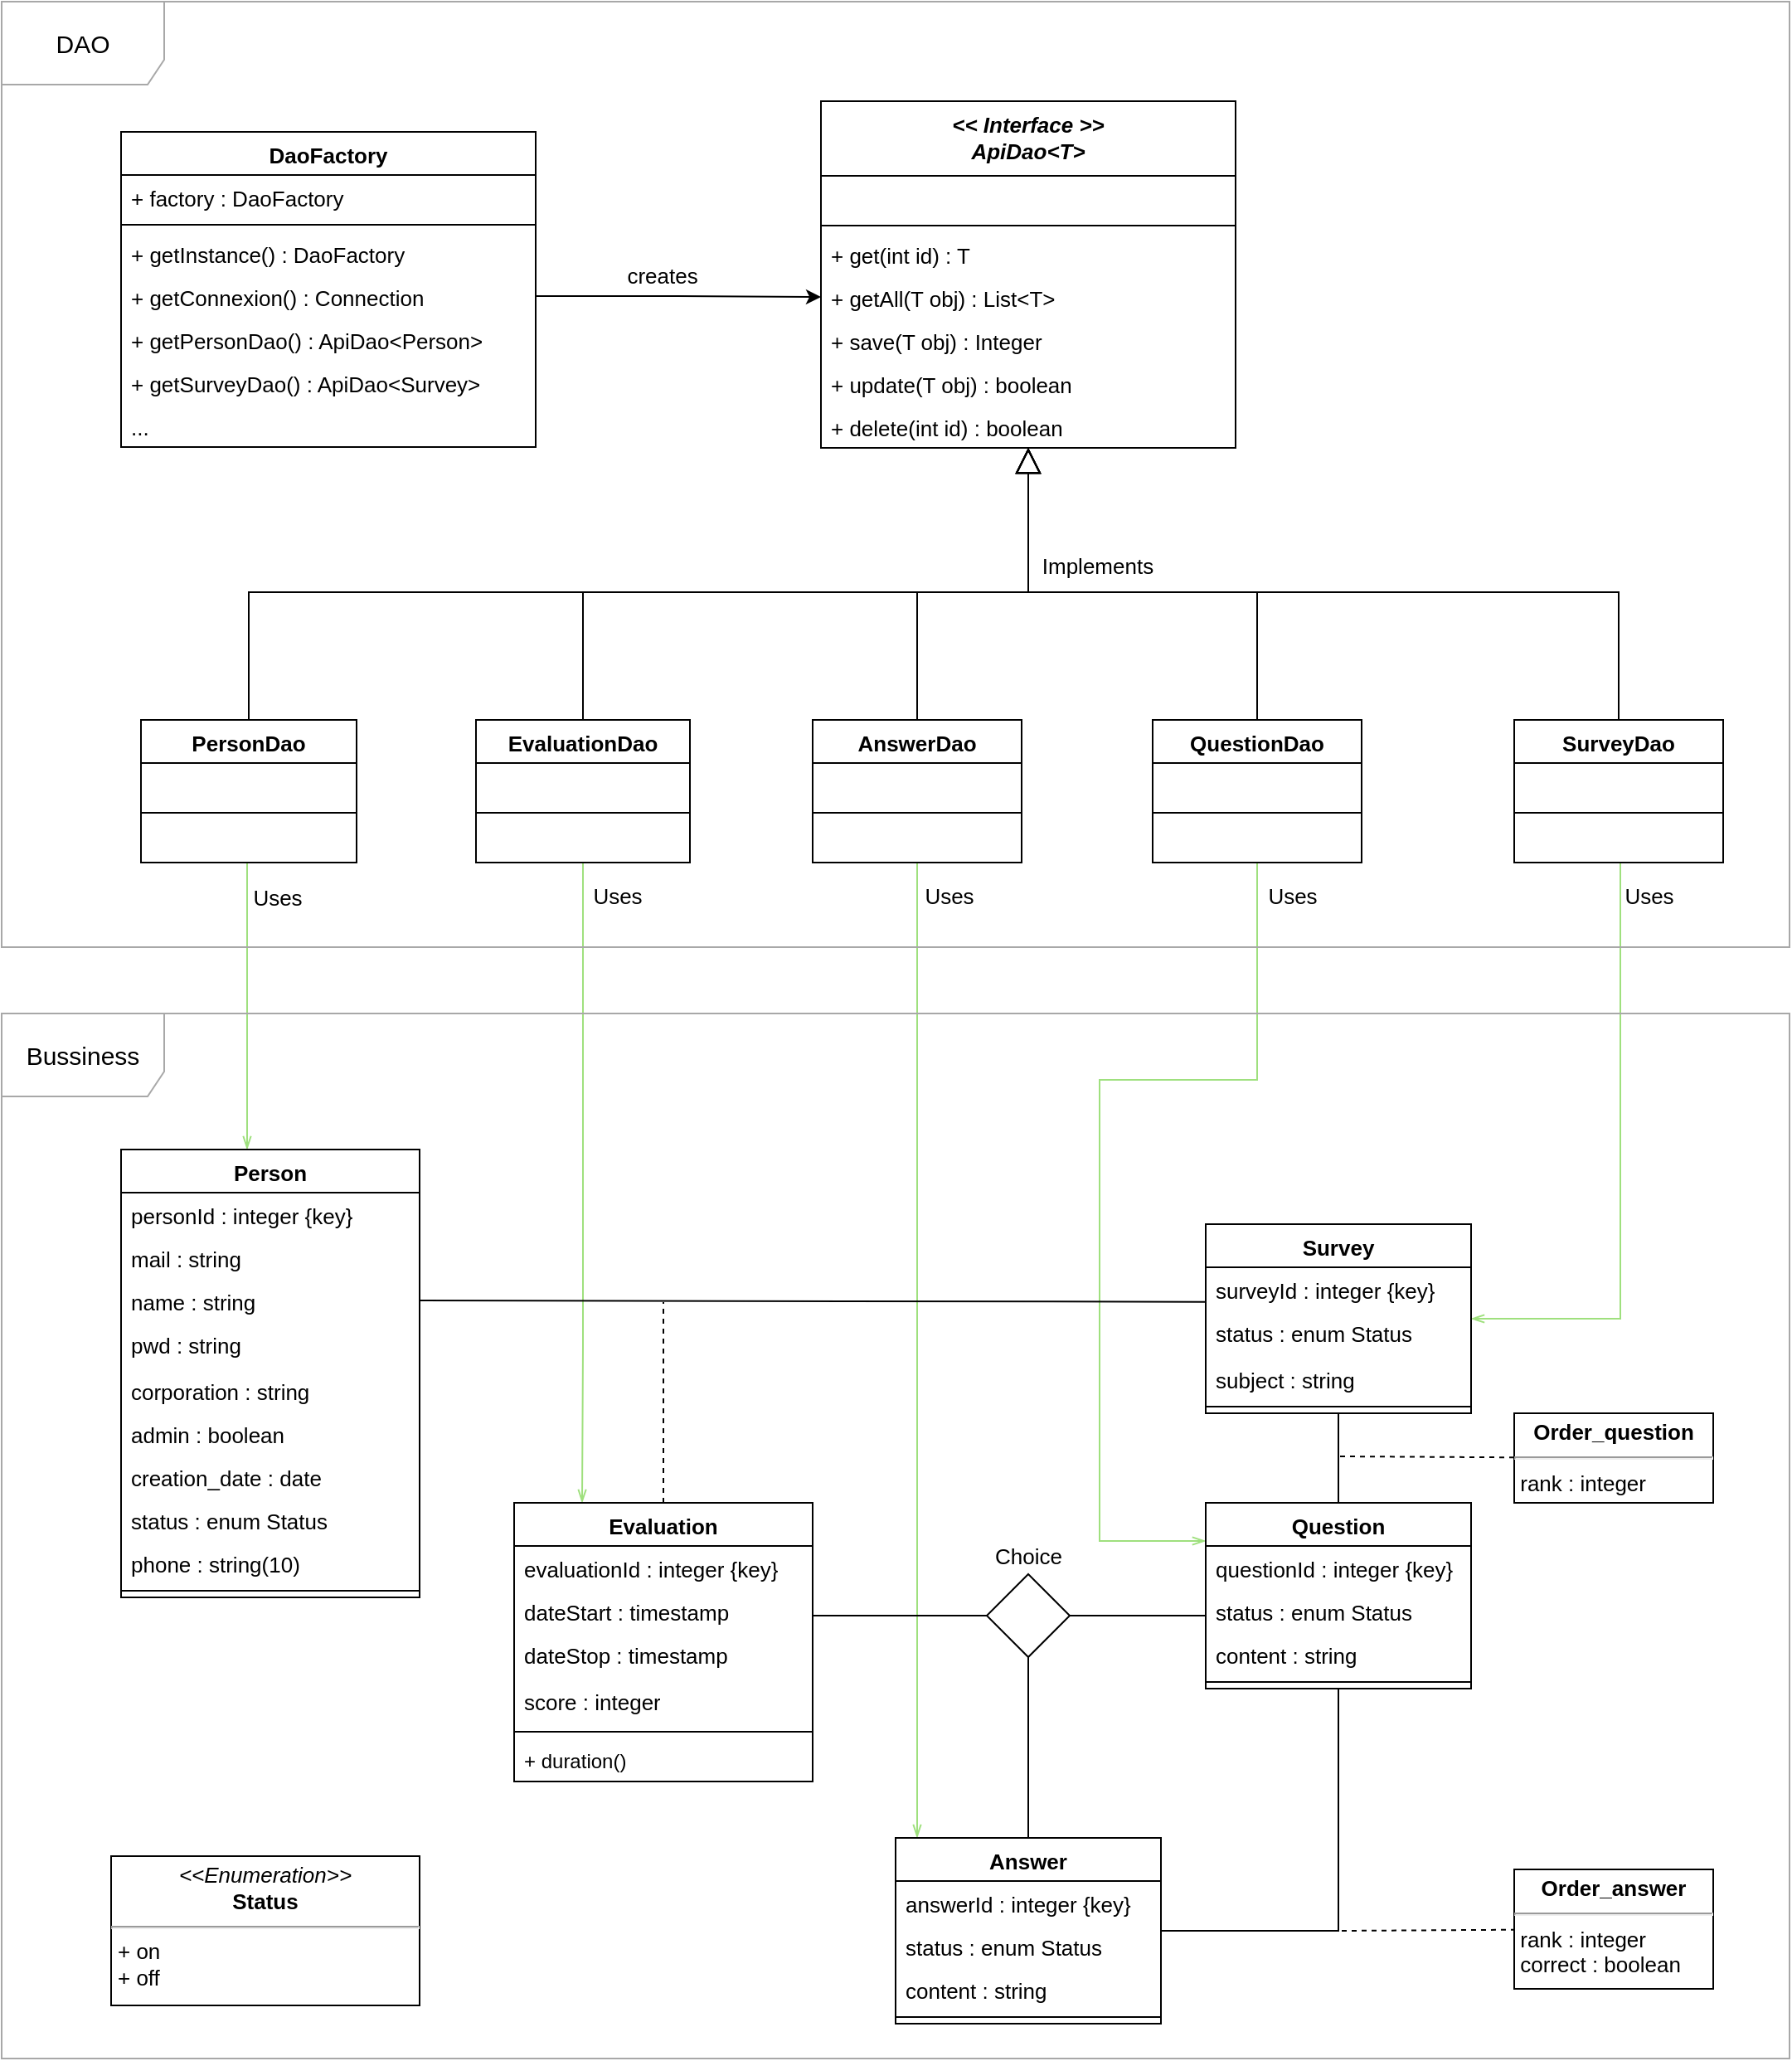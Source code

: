 <mxfile version="10.6.6" type="device"><diagram name="Page-1" id="b520641d-4fe3-3701-9064-5fc419738815"><mxGraphModel dx="1885" dy="1895" grid="1" gridSize="10" guides="1" tooltips="1" connect="1" arrows="1" fold="1" page="1" pageScale="1" pageWidth="1100" pageHeight="850" background="#ffffff" math="0" shadow="0"><root><mxCell id="0"/><mxCell id="1" parent="0"/><mxCell id="VCQO4KKIBR4C2AQqhtVG-86" style="edgeStyle=orthogonalEdgeStyle;rounded=0;orthogonalLoop=1;jettySize=auto;html=1;startArrow=none;startFill=0;endArrow=openThin;endFill=0;endSize=6;fontFamily=Helvetica;fontSize=13;strokeColor=#9FE07E;" edge="1" parent="1" source="VCQO4KKIBR4C2AQqhtVG-51" target="VCQO4KKIBR4C2AQqhtVG-96"><mxGeometry relative="1" as="geometry"><mxPoint x="332" y="20" as="targetPoint"/><Array as="points"><mxPoint x="316" y="-20"/><mxPoint x="316" y="-20"/></Array></mxGeometry></mxCell><mxCell id="VCQO4KKIBR4C2AQqhtVG-87" value="Uses" style="text;html=1;resizable=0;points=[];align=center;verticalAlign=middle;labelBackgroundColor=#ffffff;fontSize=13;fontFamily=Helvetica;" vertex="1" connectable="0" parent="VCQO4KKIBR4C2AQqhtVG-86"><mxGeometry x="-0.303" y="-3" relative="1" as="geometry"><mxPoint x="21" y="-40" as="offset"/></mxGeometry></mxCell><mxCell id="VCQO4KKIBR4C2AQqhtVG-88" style="edgeStyle=orthogonalEdgeStyle;rounded=0;orthogonalLoop=1;jettySize=auto;html=1;startArrow=none;startFill=0;endArrow=openThin;endFill=0;endSize=6;fontFamily=Helvetica;fontSize=13;strokeColor=#9FE07E;" edge="1" parent="1" source="VCQO4KKIBR4C2AQqhtVG-59" target="VCQO4KKIBR4C2AQqhtVG-118"><mxGeometry relative="1" as="geometry"><mxPoint x="519.667" y="242.0" as="targetPoint"/><Array as="points"><mxPoint x="518" y="140"/><mxPoint x="518" y="140"/></Array></mxGeometry></mxCell><mxCell id="VCQO4KKIBR4C2AQqhtVG-89" style="edgeStyle=orthogonalEdgeStyle;rounded=0;orthogonalLoop=1;jettySize=auto;html=1;startArrow=none;startFill=0;endArrow=openThin;endFill=0;endSize=6;fontFamily=Helvetica;fontSize=13;strokeColor=#9FE07E;" edge="1" parent="1" source="VCQO4KKIBR4C2AQqhtVG-63" target="VCQO4KKIBR4C2AQqhtVG-122"><mxGeometry relative="1" as="geometry"><mxPoint x="719.667" y="434" as="targetPoint"/><Array as="points"><mxPoint x="720" y="280"/><mxPoint x="720" y="280"/></Array></mxGeometry></mxCell><mxCell id="VCQO4KKIBR4C2AQqhtVG-90" style="edgeStyle=orthogonalEdgeStyle;rounded=0;orthogonalLoop=1;jettySize=auto;html=1;startArrow=none;startFill=0;endArrow=openThin;endFill=0;endSize=6;fontFamily=Helvetica;fontSize=13;strokeColor=#9FE07E;" edge="1" parent="1" source="VCQO4KKIBR4C2AQqhtVG-67" target="VCQO4KKIBR4C2AQqhtVG-114"><mxGeometry relative="1" as="geometry"><mxPoint x="894" y="258" as="targetPoint"/><Array as="points"><mxPoint x="925" y="-20"/><mxPoint x="830" y="-20"/><mxPoint x="830" y="258"/></Array></mxGeometry></mxCell><mxCell id="VCQO4KKIBR4C2AQqhtVG-91" style="edgeStyle=orthogonalEdgeStyle;rounded=0;orthogonalLoop=1;jettySize=auto;html=1;startArrow=none;startFill=0;endArrow=openThin;endFill=0;endSize=6;fontFamily=Helvetica;fontSize=13;strokeColor=#9FE07E;" edge="1" parent="1" source="VCQO4KKIBR4C2AQqhtVG-72" target="VCQO4KKIBR4C2AQqhtVG-110"><mxGeometry relative="1" as="geometry"><mxPoint x="1054" y="123.882" as="targetPoint"/><Array as="points"><mxPoint x="1144" y="124"/></Array></mxGeometry></mxCell><mxCell id="VCQO4KKIBR4C2AQqhtVG-83" value="&lt;font style=&quot;font-size: 15px&quot;&gt;Bussiness&lt;/font&gt;" style="shape=umlFrame;whiteSpace=wrap;html=1;strokeColor=#A8A8A8;fontFamily=Helvetica;fontSize=13;width=98;height=50;" vertex="1" parent="1"><mxGeometry x="168" y="-60" width="1078" height="630" as="geometry"/></mxCell><mxCell id="VCQO4KKIBR4C2AQqhtVG-82" value="&lt;font style=&quot;font-size: 15px&quot;&gt;DAO&lt;/font&gt;" style="shape=umlFrame;whiteSpace=wrap;html=1;strokeColor=#A8A8A8;fontFamily=Helvetica;fontSize=13;width=98;height=50;" vertex="1" parent="1"><mxGeometry x="168" y="-670" width="1078" height="570" as="geometry"/></mxCell><mxCell id="VCQO4KKIBR4C2AQqhtVG-18" style="edgeStyle=orthogonalEdgeStyle;rounded=0;orthogonalLoop=1;jettySize=auto;html=1;entryX=0.5;entryY=1;entryDx=0;entryDy=0;endArrow=none;endFill=0;fontFamily=Helvetica;fontSize=13;" edge="1" parent="1" source="VCQO4KKIBR4C2AQqhtVG-122" target="9jJ0gi4fxmt-igpi74N4-82"><mxGeometry relative="1" as="geometry"><mxPoint x="786.333" y="434.667" as="sourcePoint"/></mxGeometry></mxCell><mxCell id="9jJ0gi4fxmt-igpi74N4-49" value="" style="endArrow=none;endFill=0;html=1;exitX=0.5;exitY=0;exitDx=0;exitDy=0;startArrow=none;startFill=0;fontFamily=Helvetica;fontSize=13;" parent="1" target="VCQO4KKIBR4C2AQqhtVG-110" edge="1"><mxGeometry width="160" relative="1" as="geometry"><mxPoint x="974" y="238" as="sourcePoint"/><mxPoint x="974.083" y="177.0" as="targetPoint"/></mxGeometry></mxCell><mxCell id="9jJ0gi4fxmt-igpi74N4-50" value="" style="endArrow=none;endFill=0;html=1;startArrow=none;startFill=0;rounded=0;fontFamily=Helvetica;fontSize=13;" parent="1" target="VCQO4KKIBR4C2AQqhtVG-114" edge="1" source="VCQO4KKIBR4C2AQqhtVG-122"><mxGeometry width="160" relative="1" as="geometry"><mxPoint x="867" y="486" as="sourcePoint"/><mxPoint x="974" y="342" as="targetPoint"/><Array as="points"><mxPoint x="974" y="493"/></Array></mxGeometry></mxCell><mxCell id="9jJ0gi4fxmt-igpi74N4-52" value="&lt;p style=&quot;margin: 4px 0px 0px; text-align: center; font-size: 13px;&quot;&gt;&lt;i style=&quot;font-size: 13px;&quot;&gt;&amp;lt;&amp;lt;Enumeration&amp;gt;&amp;gt;&lt;/i&gt;&lt;br style=&quot;font-size: 13px;&quot;&gt;&lt;b style=&quot;font-size: 13px;&quot;&gt;Status&lt;/b&gt;&lt;/p&gt;&lt;hr style=&quot;font-size: 13px;&quot;&gt;&lt;p style=&quot;margin: 0px 0px 0px 4px; font-size: 13px;&quot;&gt;+ on&amp;nbsp;&lt;br style=&quot;font-size: 13px;&quot;&gt;+ off&lt;/p&gt;&lt;p style=&quot;margin: 0px 0px 0px 4px; font-size: 13px;&quot;&gt;&lt;br style=&quot;font-size: 13px;&quot;&gt;&lt;/p&gt;" style="verticalAlign=top;align=left;overflow=fill;fontSize=13;fontFamily=Helvetica;html=1;strokeColor=#000000;" parent="1" vertex="1"><mxGeometry x="234" y="448" width="186" height="90" as="geometry"/></mxCell><mxCell id="9jJ0gi4fxmt-igpi74N4-68" value="" style="endArrow=none;startArrow=none;endFill=0;startFill=0;html=1;entryX=-0.002;entryY=0.802;entryDx=0;entryDy=0;entryPerimeter=0;fontFamily=Helvetica;fontSize=13;exitX=1;exitY=0.5;exitDx=0;exitDy=0;" parent="1" target="9jJ0gi4fxmt-igpi74N4-32" edge="1" source="21ea969265ad0168-9"><mxGeometry width="160" relative="1" as="geometry"><mxPoint x="370" y="118" as="sourcePoint"/><mxPoint x="560" y="108" as="targetPoint"/></mxGeometry></mxCell><mxCell id="9jJ0gi4fxmt-igpi74N4-72" value="" style="endArrow=none;html=1;dashed=1;fontFamily=Helvetica;fontSize=13;" parent="1" source="VCQO4KKIBR4C2AQqhtVG-118" edge="1"><mxGeometry width="50" height="50" relative="1" as="geometry"><mxPoint x="567.59" y="235" as="sourcePoint"/><mxPoint x="567" y="114" as="targetPoint"/></mxGeometry></mxCell><mxCell id="9jJ0gi4fxmt-igpi74N4-78" value="&lt;p style=&quot;margin: 4px 0px 0px; text-align: center; font-size: 13px;&quot;&gt;&lt;b style=&quot;font-size: 13px;&quot;&gt;Order_question&lt;/b&gt;&lt;/p&gt;&lt;hr style=&quot;font-size: 13px;&quot;&gt;&amp;nbsp;rank : integer&lt;br style=&quot;font-size: 13px;&quot;&gt;&lt;br style=&quot;font-size: 13px;&quot;&gt;&lt;hr style=&quot;font-size: 13px;&quot;&gt;" style="verticalAlign=top;align=left;overflow=fill;fontSize=13;fontFamily=Helvetica;html=1;strokeColor=#000000;" parent="1" vertex="1"><mxGeometry x="1080" y="181" width="120" height="54" as="geometry"/></mxCell><mxCell id="9jJ0gi4fxmt-igpi74N4-79" value="" style="endArrow=none;html=1;dashed=1;fontFamily=Helvetica;fontSize=13;" parent="1" target="9jJ0gi4fxmt-igpi74N4-78" edge="1"><mxGeometry width="50" height="50" relative="1" as="geometry"><mxPoint x="975" y="207" as="sourcePoint"/><mxPoint x="855" y="205.0" as="targetPoint"/></mxGeometry></mxCell><mxCell id="9jJ0gi4fxmt-igpi74N4-84" style="edgeStyle=orthogonalEdgeStyle;rounded=0;orthogonalLoop=1;jettySize=auto;html=1;endArrow=none;endFill=0;strokeColor=#000000;fontFamily=Helvetica;fontSize=13;" parent="1" source="9jJ0gi4fxmt-igpi74N4-82" target="VCQO4KKIBR4C2AQqhtVG-118" edge="1"><mxGeometry relative="1" as="geometry"><Array as="points"><mxPoint x="680" y="303"/><mxPoint x="680" y="303"/></Array><mxPoint x="650.0" y="303" as="targetPoint"/></mxGeometry></mxCell><mxCell id="9jJ0gi4fxmt-igpi74N4-82" value="" style="rhombus;whiteSpace=wrap;html=1;fontFamily=Helvetica;fontSize=13;" parent="1" vertex="1"><mxGeometry x="762" y="278" width="50" height="50" as="geometry"/></mxCell><mxCell id="e7IeatMGf4cSiNellmdl-1" value="&lt;p style=&quot;margin: 4px 0px 0px; text-align: center; font-size: 13px;&quot;&gt;&lt;b style=&quot;font-size: 13px;&quot;&gt;Order_answer&lt;/b&gt;&lt;/p&gt;&lt;hr style=&quot;font-size: 13px;&quot;&gt;&amp;nbsp;rank : integer&lt;br style=&quot;font-size: 13px;&quot;&gt;&amp;nbsp;correct : boolean&lt;br style=&quot;font-size: 13px;&quot;&gt;&lt;br style=&quot;font-size: 13px;&quot;&gt;&lt;hr style=&quot;font-size: 13px;&quot;&gt;" style="verticalAlign=top;align=left;overflow=fill;fontSize=13;fontFamily=Helvetica;html=1;strokeColor=#000000;" parent="1" vertex="1"><mxGeometry x="1080" y="456" width="120" height="72" as="geometry"/></mxCell><mxCell id="e7IeatMGf4cSiNellmdl-2" value="" style="endArrow=none;html=1;dashed=1;fontFamily=Helvetica;fontSize=13;" parent="1" target="e7IeatMGf4cSiNellmdl-1" edge="1"><mxGeometry width="50" height="50" relative="1" as="geometry"><mxPoint x="976" y="493" as="sourcePoint"/><mxPoint x="956" y="153" as="targetPoint"/></mxGeometry></mxCell><mxCell id="VCQO4KKIBR4C2AQqhtVG-19" style="edgeStyle=orthogonalEdgeStyle;rounded=0;orthogonalLoop=1;jettySize=auto;html=1;entryX=1;entryY=0.5;entryDx=0;entryDy=0;endArrow=none;endFill=0;fontFamily=Helvetica;fontSize=13;" edge="1" parent="1" source="VCQO4KKIBR4C2AQqhtVG-114" target="9jJ0gi4fxmt-igpi74N4-82"><mxGeometry relative="1" as="geometry"><Array as="points"><mxPoint x="870" y="303"/><mxPoint x="870" y="303"/></Array></mxGeometry></mxCell><mxCell id="VCQO4KKIBR4C2AQqhtVG-20" value="Choice" style="text;html=1;resizable=0;points=[];autosize=1;align=left;verticalAlign=top;spacingTop=-4;fontFamily=Helvetica;fontSize=13;" vertex="1" parent="1"><mxGeometry x="765" y="257" width="50" height="20" as="geometry"/></mxCell><mxCell id="VCQO4KKIBR4C2AQqhtVG-21" value="DaoFactory" style="swimlane;fontStyle=1;align=center;verticalAlign=top;childLayout=stackLayout;horizontal=1;startSize=26;horizontalStack=0;resizeParent=1;resizeParentMax=0;resizeLast=0;collapsible=1;marginBottom=0;strokeColor=#000000;fontFamily=Helvetica;fontSize=13;" vertex="1" parent="1"><mxGeometry x="240" y="-591.5" width="250" height="190" as="geometry"/></mxCell><mxCell id="VCQO4KKIBR4C2AQqhtVG-22" value="+ factory : DaoFactory" style="text;strokeColor=none;fillColor=none;align=left;verticalAlign=top;spacingLeft=4;spacingRight=4;overflow=hidden;rotatable=0;points=[[0,0.5],[1,0.5]];portConstraint=eastwest;fontSize=13;" vertex="1" parent="VCQO4KKIBR4C2AQqhtVG-21"><mxGeometry y="26" width="250" height="26" as="geometry"/></mxCell><mxCell id="VCQO4KKIBR4C2AQqhtVG-23" value="" style="line;strokeWidth=1;fillColor=none;align=left;verticalAlign=middle;spacingTop=-1;spacingLeft=3;spacingRight=3;rotatable=0;labelPosition=right;points=[];portConstraint=eastwest;fontSize=13;" vertex="1" parent="VCQO4KKIBR4C2AQqhtVG-21"><mxGeometry y="52" width="250" height="8" as="geometry"/></mxCell><mxCell id="VCQO4KKIBR4C2AQqhtVG-24" value="+ getInstance() : DaoFactory&#10;" style="text;strokeColor=none;fillColor=none;align=left;verticalAlign=top;spacingLeft=4;spacingRight=4;overflow=hidden;rotatable=0;points=[[0,0.5],[1,0.5]];portConstraint=eastwest;fontSize=13;" vertex="1" parent="VCQO4KKIBR4C2AQqhtVG-21"><mxGeometry y="60" width="250" height="26" as="geometry"/></mxCell><mxCell id="VCQO4KKIBR4C2AQqhtVG-26" value="+ getConnexion() : Connection&#10;" style="text;strokeColor=none;fillColor=none;align=left;verticalAlign=top;spacingLeft=4;spacingRight=4;overflow=hidden;rotatable=0;points=[[0,0.5],[1,0.5]];portConstraint=eastwest;fontSize=13;" vertex="1" parent="VCQO4KKIBR4C2AQqhtVG-21"><mxGeometry y="86" width="250" height="26" as="geometry"/></mxCell><mxCell id="VCQO4KKIBR4C2AQqhtVG-27" value="+ getPersonDao() : ApiDao&lt;Person&gt;&#10;" style="text;strokeColor=none;fillColor=none;align=left;verticalAlign=top;spacingLeft=4;spacingRight=4;overflow=hidden;rotatable=0;points=[[0,0.5],[1,0.5]];portConstraint=eastwest;fontSize=13;" vertex="1" parent="VCQO4KKIBR4C2AQqhtVG-21"><mxGeometry y="112" width="250" height="26" as="geometry"/></mxCell><mxCell id="VCQO4KKIBR4C2AQqhtVG-28" value="+ getSurveyDao() : ApiDao&lt;Survey&gt;&#10;" style="text;strokeColor=none;fillColor=none;align=left;verticalAlign=top;spacingLeft=4;spacingRight=4;overflow=hidden;rotatable=0;points=[[0,0.5],[1,0.5]];portConstraint=eastwest;fontSize=13;" vertex="1" parent="VCQO4KKIBR4C2AQqhtVG-21"><mxGeometry y="138" width="250" height="26" as="geometry"/></mxCell><mxCell id="VCQO4KKIBR4C2AQqhtVG-29" value="...&#10;" style="text;strokeColor=none;fillColor=none;align=left;verticalAlign=top;spacingLeft=4;spacingRight=4;overflow=hidden;rotatable=0;points=[[0,0.5],[1,0.5]];portConstraint=eastwest;fontSize=13;" vertex="1" parent="VCQO4KKIBR4C2AQqhtVG-21"><mxGeometry y="164" width="250" height="26" as="geometry"/></mxCell><mxCell id="VCQO4KKIBR4C2AQqhtVG-30" value="&lt;&lt; Interface &gt;&gt;&#10;ApiDao&lt;T&gt;&#10;" style="swimlane;fontStyle=3;align=center;verticalAlign=top;childLayout=stackLayout;horizontal=1;startSize=45;horizontalStack=0;resizeParent=1;resizeParentMax=0;resizeLast=0;collapsible=1;marginBottom=0;strokeColor=#000000;fontFamily=Helvetica;fontSize=13;" vertex="1" parent="1"><mxGeometry x="662" y="-610" width="250" height="209" as="geometry"/></mxCell><mxCell id="VCQO4KKIBR4C2AQqhtVG-31" value="&#10;&#10;" style="text;strokeColor=none;fillColor=none;align=left;verticalAlign=top;spacingLeft=4;spacingRight=4;overflow=hidden;rotatable=0;points=[[0,0.5],[1,0.5]];portConstraint=eastwest;fontSize=13;" vertex="1" parent="VCQO4KKIBR4C2AQqhtVG-30"><mxGeometry y="45" width="250" height="26" as="geometry"/></mxCell><mxCell id="VCQO4KKIBR4C2AQqhtVG-32" value="" style="line;strokeWidth=1;fillColor=none;align=left;verticalAlign=middle;spacingTop=-1;spacingLeft=3;spacingRight=3;rotatable=0;labelPosition=right;points=[];portConstraint=eastwest;fontSize=13;" vertex="1" parent="VCQO4KKIBR4C2AQqhtVG-30"><mxGeometry y="71" width="250" height="8" as="geometry"/></mxCell><mxCell id="VCQO4KKIBR4C2AQqhtVG-33" value="+ get(int id) : T&#10;" style="text;strokeColor=none;fillColor=none;align=left;verticalAlign=top;spacingLeft=4;spacingRight=4;overflow=hidden;rotatable=0;points=[[0,0.5],[1,0.5]];portConstraint=eastwest;fontSize=13;" vertex="1" parent="VCQO4KKIBR4C2AQqhtVG-30"><mxGeometry y="79" width="250" height="26" as="geometry"/></mxCell><mxCell id="VCQO4KKIBR4C2AQqhtVG-34" value="+ getAll(T obj) : List&lt;T&gt;" style="text;strokeColor=none;fillColor=none;align=left;verticalAlign=top;spacingLeft=4;spacingRight=4;overflow=hidden;rotatable=0;points=[[0,0.5],[1,0.5]];portConstraint=eastwest;fontSize=13;" vertex="1" parent="VCQO4KKIBR4C2AQqhtVG-30"><mxGeometry y="105" width="250" height="26" as="geometry"/></mxCell><mxCell id="VCQO4KKIBR4C2AQqhtVG-35" value="+ save(T obj) : Integer&#10;" style="text;strokeColor=none;fillColor=none;align=left;verticalAlign=top;spacingLeft=4;spacingRight=4;overflow=hidden;rotatable=0;points=[[0,0.5],[1,0.5]];portConstraint=eastwest;fontSize=13;" vertex="1" parent="VCQO4KKIBR4C2AQqhtVG-30"><mxGeometry y="131" width="250" height="26" as="geometry"/></mxCell><mxCell id="VCQO4KKIBR4C2AQqhtVG-36" value="+ update(T obj) : boolean&#10;" style="text;strokeColor=none;fillColor=none;align=left;verticalAlign=top;spacingLeft=4;spacingRight=4;overflow=hidden;rotatable=0;points=[[0,0.5],[1,0.5]];portConstraint=eastwest;fontSize=13;" vertex="1" parent="VCQO4KKIBR4C2AQqhtVG-30"><mxGeometry y="157" width="250" height="26" as="geometry"/></mxCell><mxCell id="VCQO4KKIBR4C2AQqhtVG-37" value="+ delete(int id) : boolean &#10;" style="text;strokeColor=none;fillColor=none;align=left;verticalAlign=top;spacingLeft=4;spacingRight=4;overflow=hidden;rotatable=0;points=[[0,0.5],[1,0.5]];portConstraint=eastwest;fontSize=13;" vertex="1" parent="VCQO4KKIBR4C2AQqhtVG-30"><mxGeometry y="183" width="250" height="26" as="geometry"/></mxCell><mxCell id="VCQO4KKIBR4C2AQqhtVG-38" style="edgeStyle=orthogonalEdgeStyle;rounded=0;orthogonalLoop=1;jettySize=auto;html=1;exitX=1;exitY=0.5;exitDx=0;exitDy=0;entryX=0;entryY=0.5;entryDx=0;entryDy=0;startArrow=none;startFill=0;endArrow=classic;endFill=1;fontFamily=Helvetica;fontSize=13;" edge="1" parent="1" source="VCQO4KKIBR4C2AQqhtVG-26" target="VCQO4KKIBR4C2AQqhtVG-34"><mxGeometry relative="1" as="geometry"/></mxCell><mxCell id="VCQO4KKIBR4C2AQqhtVG-39" value="creates" style="text;html=1;resizable=0;points=[];align=center;verticalAlign=middle;labelBackgroundColor=#ffffff;fontSize=13;fontFamily=Helvetica;" vertex="1" connectable="0" parent="VCQO4KKIBR4C2AQqhtVG-38"><mxGeometry x="-0.213" y="-1" relative="1" as="geometry"><mxPoint x="8" y="-14" as="offset"/></mxGeometry></mxCell><mxCell id="VCQO4KKIBR4C2AQqhtVG-76" style="edgeStyle=orthogonalEdgeStyle;rounded=0;orthogonalLoop=1;jettySize=auto;html=1;exitX=0.5;exitY=0;exitDx=0;exitDy=0;startArrow=none;startFill=0;endArrow=block;endFill=0;fontFamily=Helvetica;fontSize=13;endSize=13;" edge="1" parent="1" source="VCQO4KKIBR4C2AQqhtVG-51" target="VCQO4KKIBR4C2AQqhtVG-30"><mxGeometry relative="1" as="geometry"/></mxCell><mxCell id="VCQO4KKIBR4C2AQqhtVG-51" value="PersonDao" style="swimlane;fontStyle=1;align=center;verticalAlign=top;childLayout=stackLayout;horizontal=1;startSize=26;horizontalStack=0;resizeParent=1;resizeParentMax=0;resizeLast=0;collapsible=1;marginBottom=0;strokeColor=#000000;fontFamily=Helvetica;fontSize=13;" vertex="1" parent="1"><mxGeometry x="252" y="-237" width="130" height="86" as="geometry"/></mxCell><mxCell id="VCQO4KKIBR4C2AQqhtVG-52" value="&#10;&#10;" style="text;strokeColor=none;fillColor=none;align=left;verticalAlign=top;spacingLeft=4;spacingRight=4;overflow=hidden;rotatable=0;points=[[0,0.5],[1,0.5]];portConstraint=eastwest;fontSize=13;" vertex="1" parent="VCQO4KKIBR4C2AQqhtVG-51"><mxGeometry y="26" width="130" height="26" as="geometry"/></mxCell><mxCell id="VCQO4KKIBR4C2AQqhtVG-53" value="" style="line;strokeWidth=1;fillColor=none;align=left;verticalAlign=middle;spacingTop=-1;spacingLeft=3;spacingRight=3;rotatable=0;labelPosition=right;points=[];portConstraint=eastwest;fontSize=13;" vertex="1" parent="VCQO4KKIBR4C2AQqhtVG-51"><mxGeometry y="52" width="130" height="8" as="geometry"/></mxCell><mxCell id="VCQO4KKIBR4C2AQqhtVG-54" value="&#10;&#10;" style="text;strokeColor=none;fillColor=none;align=left;verticalAlign=top;spacingLeft=4;spacingRight=4;overflow=hidden;rotatable=0;points=[[0,0.5],[1,0.5]];portConstraint=eastwest;fontSize=13;" vertex="1" parent="VCQO4KKIBR4C2AQqhtVG-51"><mxGeometry y="60" width="130" height="26" as="geometry"/></mxCell><mxCell id="VCQO4KKIBR4C2AQqhtVG-77" style="edgeStyle=orthogonalEdgeStyle;rounded=0;orthogonalLoop=1;jettySize=auto;html=1;exitX=0.5;exitY=0;exitDx=0;exitDy=0;startArrow=none;startFill=0;endArrow=block;endFill=0;fontFamily=Helvetica;fontSize=13;endSize=13;" edge="1" parent="1" source="VCQO4KKIBR4C2AQqhtVG-59" target="VCQO4KKIBR4C2AQqhtVG-30"><mxGeometry relative="1" as="geometry"/></mxCell><mxCell id="VCQO4KKIBR4C2AQqhtVG-59" value="EvaluationDao" style="swimlane;fontStyle=1;align=center;verticalAlign=top;childLayout=stackLayout;horizontal=1;startSize=26;horizontalStack=0;resizeParent=1;resizeParentMax=0;resizeLast=0;collapsible=1;marginBottom=0;strokeColor=#000000;fontFamily=Helvetica;fontSize=13;" vertex="1" parent="1"><mxGeometry x="454" y="-237" width="129" height="86" as="geometry"/></mxCell><mxCell id="VCQO4KKIBR4C2AQqhtVG-60" value="&#10;&#10;" style="text;strokeColor=none;fillColor=none;align=left;verticalAlign=top;spacingLeft=4;spacingRight=4;overflow=hidden;rotatable=0;points=[[0,0.5],[1,0.5]];portConstraint=eastwest;fontSize=13;" vertex="1" parent="VCQO4KKIBR4C2AQqhtVG-59"><mxGeometry y="26" width="129" height="26" as="geometry"/></mxCell><mxCell id="VCQO4KKIBR4C2AQqhtVG-61" value="" style="line;strokeWidth=1;fillColor=none;align=left;verticalAlign=middle;spacingTop=-1;spacingLeft=3;spacingRight=3;rotatable=0;labelPosition=right;points=[];portConstraint=eastwest;fontSize=13;" vertex="1" parent="VCQO4KKIBR4C2AQqhtVG-59"><mxGeometry y="52" width="129" height="8" as="geometry"/></mxCell><mxCell id="VCQO4KKIBR4C2AQqhtVG-62" value="&#10;&#10;" style="text;strokeColor=none;fillColor=none;align=left;verticalAlign=top;spacingLeft=4;spacingRight=4;overflow=hidden;rotatable=0;points=[[0,0.5],[1,0.5]];portConstraint=eastwest;fontSize=13;" vertex="1" parent="VCQO4KKIBR4C2AQqhtVG-59"><mxGeometry y="60" width="129" height="26" as="geometry"/></mxCell><mxCell id="VCQO4KKIBR4C2AQqhtVG-78" style="edgeStyle=orthogonalEdgeStyle;rounded=0;orthogonalLoop=1;jettySize=auto;html=1;exitX=0.5;exitY=0;exitDx=0;exitDy=0;startArrow=none;startFill=0;endArrow=block;endFill=0;fontFamily=Helvetica;fontSize=13;endSize=13;" edge="1" parent="1" source="VCQO4KKIBR4C2AQqhtVG-63" target="VCQO4KKIBR4C2AQqhtVG-30"><mxGeometry relative="1" as="geometry"/></mxCell><mxCell id="VCQO4KKIBR4C2AQqhtVG-63" value="AnswerDao" style="swimlane;fontStyle=1;align=center;verticalAlign=top;childLayout=stackLayout;horizontal=1;startSize=26;horizontalStack=0;resizeParent=1;resizeParentMax=0;resizeLast=0;collapsible=1;marginBottom=0;strokeColor=#000000;fontFamily=Helvetica;fontSize=13;" vertex="1" parent="1"><mxGeometry x="657" y="-237" width="126" height="86" as="geometry"/></mxCell><mxCell id="VCQO4KKIBR4C2AQqhtVG-64" value="&#10;&#10;" style="text;strokeColor=none;fillColor=none;align=left;verticalAlign=top;spacingLeft=4;spacingRight=4;overflow=hidden;rotatable=0;points=[[0,0.5],[1,0.5]];portConstraint=eastwest;fontSize=13;" vertex="1" parent="VCQO4KKIBR4C2AQqhtVG-63"><mxGeometry y="26" width="126" height="26" as="geometry"/></mxCell><mxCell id="VCQO4KKIBR4C2AQqhtVG-65" value="" style="line;strokeWidth=1;fillColor=none;align=left;verticalAlign=middle;spacingTop=-1;spacingLeft=3;spacingRight=3;rotatable=0;labelPosition=right;points=[];portConstraint=eastwest;fontSize=13;" vertex="1" parent="VCQO4KKIBR4C2AQqhtVG-63"><mxGeometry y="52" width="126" height="8" as="geometry"/></mxCell><mxCell id="VCQO4KKIBR4C2AQqhtVG-66" value="&#10;&#10;" style="text;strokeColor=none;fillColor=none;align=left;verticalAlign=top;spacingLeft=4;spacingRight=4;overflow=hidden;rotatable=0;points=[[0,0.5],[1,0.5]];portConstraint=eastwest;fontSize=13;" vertex="1" parent="VCQO4KKIBR4C2AQqhtVG-63"><mxGeometry y="60" width="126" height="26" as="geometry"/></mxCell><mxCell id="VCQO4KKIBR4C2AQqhtVG-79" style="edgeStyle=orthogonalEdgeStyle;rounded=0;orthogonalLoop=1;jettySize=auto;html=1;exitX=0.5;exitY=0;exitDx=0;exitDy=0;startArrow=none;startFill=0;endArrow=block;endFill=0;fontFamily=Helvetica;fontSize=13;endSize=13;" edge="1" parent="1" source="VCQO4KKIBR4C2AQqhtVG-67" target="VCQO4KKIBR4C2AQqhtVG-30"><mxGeometry relative="1" as="geometry"/></mxCell><mxCell id="VCQO4KKIBR4C2AQqhtVG-67" value="QuestionDao" style="swimlane;fontStyle=1;align=center;verticalAlign=top;childLayout=stackLayout;horizontal=1;startSize=26;horizontalStack=0;resizeParent=1;resizeParentMax=0;resizeLast=0;collapsible=1;marginBottom=0;strokeColor=#000000;fontFamily=Helvetica;fontSize=13;" vertex="1" parent="1"><mxGeometry x="862" y="-237" width="126" height="86" as="geometry"/></mxCell><mxCell id="VCQO4KKIBR4C2AQqhtVG-68" value="&#10;&#10;" style="text;strokeColor=none;fillColor=none;align=left;verticalAlign=top;spacingLeft=4;spacingRight=4;overflow=hidden;rotatable=0;points=[[0,0.5],[1,0.5]];portConstraint=eastwest;fontSize=13;" vertex="1" parent="VCQO4KKIBR4C2AQqhtVG-67"><mxGeometry y="26" width="126" height="26" as="geometry"/></mxCell><mxCell id="VCQO4KKIBR4C2AQqhtVG-69" value="" style="line;strokeWidth=1;fillColor=none;align=left;verticalAlign=middle;spacingTop=-1;spacingLeft=3;spacingRight=3;rotatable=0;labelPosition=right;points=[];portConstraint=eastwest;fontSize=13;" vertex="1" parent="VCQO4KKIBR4C2AQqhtVG-67"><mxGeometry y="52" width="126" height="8" as="geometry"/></mxCell><mxCell id="VCQO4KKIBR4C2AQqhtVG-70" value="&#10;&#10;" style="text;strokeColor=none;fillColor=none;align=left;verticalAlign=top;spacingLeft=4;spacingRight=4;overflow=hidden;rotatable=0;points=[[0,0.5],[1,0.5]];portConstraint=eastwest;fontSize=13;" vertex="1" parent="VCQO4KKIBR4C2AQqhtVG-67"><mxGeometry y="60" width="126" height="26" as="geometry"/></mxCell><mxCell id="VCQO4KKIBR4C2AQqhtVG-80" style="edgeStyle=orthogonalEdgeStyle;rounded=0;orthogonalLoop=1;jettySize=auto;html=1;exitX=0.5;exitY=0;exitDx=0;exitDy=0;startArrow=none;startFill=0;endArrow=block;endFill=0;fontFamily=Helvetica;fontSize=13;endSize=13;" edge="1" parent="1" source="VCQO4KKIBR4C2AQqhtVG-72" target="VCQO4KKIBR4C2AQqhtVG-30"><mxGeometry relative="1" as="geometry"/></mxCell><mxCell id="VCQO4KKIBR4C2AQqhtVG-72" value="SurveyDao" style="swimlane;fontStyle=1;align=center;verticalAlign=top;childLayout=stackLayout;horizontal=1;startSize=26;horizontalStack=0;resizeParent=1;resizeParentMax=0;resizeLast=0;collapsible=1;marginBottom=0;strokeColor=#000000;fontFamily=Helvetica;fontSize=13;" vertex="1" parent="1"><mxGeometry x="1080" y="-237" width="126" height="86" as="geometry"/></mxCell><mxCell id="VCQO4KKIBR4C2AQqhtVG-73" value="&#10;&#10;" style="text;strokeColor=none;fillColor=none;align=left;verticalAlign=top;spacingLeft=4;spacingRight=4;overflow=hidden;rotatable=0;points=[[0,0.5],[1,0.5]];portConstraint=eastwest;fontSize=13;" vertex="1" parent="VCQO4KKIBR4C2AQqhtVG-72"><mxGeometry y="26" width="126" height="26" as="geometry"/></mxCell><mxCell id="VCQO4KKIBR4C2AQqhtVG-74" value="" style="line;strokeWidth=1;fillColor=none;align=left;verticalAlign=middle;spacingTop=-1;spacingLeft=3;spacingRight=3;rotatable=0;labelPosition=right;points=[];portConstraint=eastwest;fontSize=13;" vertex="1" parent="VCQO4KKIBR4C2AQqhtVG-72"><mxGeometry y="52" width="126" height="8" as="geometry"/></mxCell><mxCell id="VCQO4KKIBR4C2AQqhtVG-75" value="&#10;&#10;" style="text;strokeColor=none;fillColor=none;align=left;verticalAlign=top;spacingLeft=4;spacingRight=4;overflow=hidden;rotatable=0;points=[[0,0.5],[1,0.5]];portConstraint=eastwest;fontSize=13;" vertex="1" parent="VCQO4KKIBR4C2AQqhtVG-72"><mxGeometry y="60" width="126" height="26" as="geometry"/></mxCell><mxCell id="VCQO4KKIBR4C2AQqhtVG-84" value="Implements" style="text;html=1;strokeColor=none;fillColor=none;align=center;verticalAlign=middle;whiteSpace=wrap;rounded=0;fontFamily=Helvetica;fontSize=13;" vertex="1" parent="1"><mxGeometry x="790" y="-340" width="78" height="20" as="geometry"/></mxCell><mxCell id="VCQO4KKIBR4C2AQqhtVG-92" value="Uses" style="text;html=1;resizable=0;points=[];align=center;verticalAlign=middle;labelBackgroundColor=#ffffff;fontSize=13;fontFamily=Helvetica;" vertex="1" connectable="0" parent="1"><mxGeometry x="516" y="-141" as="geometry"><mxPoint x="23" y="10" as="offset"/></mxGeometry></mxCell><mxCell id="VCQO4KKIBR4C2AQqhtVG-93" value="Uses" style="text;html=1;resizable=0;points=[];align=center;verticalAlign=middle;labelBackgroundColor=#ffffff;fontSize=13;fontFamily=Helvetica;" vertex="1" connectable="0" parent="1"><mxGeometry x="716" y="-141" as="geometry"><mxPoint x="23" y="10" as="offset"/></mxGeometry></mxCell><mxCell id="VCQO4KKIBR4C2AQqhtVG-94" value="Uses" style="text;html=1;resizable=0;points=[];align=center;verticalAlign=middle;labelBackgroundColor=#ffffff;fontSize=13;fontFamily=Helvetica;" vertex="1" connectable="0" parent="1"><mxGeometry x="923" y="-141" as="geometry"><mxPoint x="23" y="10" as="offset"/></mxGeometry></mxCell><mxCell id="VCQO4KKIBR4C2AQqhtVG-95" value="Uses" style="text;html=1;resizable=0;points=[];align=center;verticalAlign=middle;labelBackgroundColor=#ffffff;fontSize=13;fontFamily=Helvetica;" vertex="1" connectable="0" parent="1"><mxGeometry x="1138" y="-141" as="geometry"><mxPoint x="23" y="10" as="offset"/></mxGeometry></mxCell><mxCell id="VCQO4KKIBR4C2AQqhtVG-96" value="Person" style="swimlane;fontStyle=1;align=center;verticalAlign=top;childLayout=stackLayout;horizontal=1;startSize=26;horizontalStack=0;resizeParent=1;resizeParentMax=0;resizeLast=0;collapsible=1;marginBottom=0;strokeColor=#000000;fontFamily=Helvetica;fontSize=13;" vertex="1" parent="1"><mxGeometry x="240" y="22" width="180" height="270" as="geometry"/></mxCell><mxCell id="21ea969265ad0168-7" value="personId : integer {key}&lt;br style=&quot;font-size: 13px;&quot;&gt;" style="text;html=1;strokeColor=none;fillColor=none;spacingLeft=4;spacingRight=4;whiteSpace=wrap;overflow=hidden;rotatable=0;points=[[0,0.5],[1,0.5]];portConstraint=eastwest;fontFamily=Helvetica;fontSize=13;" parent="VCQO4KKIBR4C2AQqhtVG-96" vertex="1"><mxGeometry y="26" width="180" height="26" as="geometry"/></mxCell><mxCell id="VCQO4KKIBR4C2AQqhtVG-1" value="mail : string&lt;br style=&quot;font-size: 13px;&quot;&gt;" style="text;html=1;strokeColor=none;fillColor=none;spacingLeft=4;spacingRight=4;whiteSpace=wrap;overflow=hidden;rotatable=0;points=[[0,0.5],[1,0.5]];portConstraint=eastwest;fontFamily=Helvetica;fontSize=13;" vertex="1" parent="VCQO4KKIBR4C2AQqhtVG-96"><mxGeometry y="52" width="180" height="26" as="geometry"/></mxCell><mxCell id="21ea969265ad0168-9" value="name : string" style="text;html=1;strokeColor=none;fillColor=none;spacingLeft=4;spacingRight=4;whiteSpace=wrap;overflow=hidden;rotatable=0;points=[[0,0.5],[1,0.5]];portConstraint=eastwest;fontFamily=Helvetica;fontSize=13;" parent="VCQO4KKIBR4C2AQqhtVG-96" vertex="1"><mxGeometry y="78" width="180" height="26" as="geometry"/></mxCell><mxCell id="21ea969265ad0168-8" value="pwd : string" style="text;html=1;strokeColor=none;fillColor=none;spacingLeft=4;spacingRight=4;whiteSpace=wrap;overflow=hidden;rotatable=0;points=[[0,0.5],[1,0.5]];portConstraint=eastwest;fontFamily=Helvetica;fontSize=13;" parent="VCQO4KKIBR4C2AQqhtVG-96" vertex="1"><mxGeometry y="104" width="180" height="28" as="geometry"/></mxCell><mxCell id="9jJ0gi4fxmt-igpi74N4-1" value="corporation : string" style="text;html=1;strokeColor=none;fillColor=none;spacingLeft=4;spacingRight=4;whiteSpace=wrap;overflow=hidden;rotatable=0;points=[[0,0.5],[1,0.5]];portConstraint=eastwest;fontFamily=Helvetica;fontSize=13;" parent="VCQO4KKIBR4C2AQqhtVG-96" vertex="1"><mxGeometry y="132" width="180" height="26" as="geometry"/></mxCell><mxCell id="VCQO4KKIBR4C2AQqhtVG-3" value="admin : boolean&lt;br style=&quot;font-size: 13px;&quot;&gt;" style="text;html=1;strokeColor=none;fillColor=none;spacingLeft=4;spacingRight=4;whiteSpace=wrap;overflow=hidden;rotatable=0;points=[[0,0.5],[1,0.5]];portConstraint=eastwest;fontFamily=Helvetica;fontSize=13;" vertex="1" parent="VCQO4KKIBR4C2AQqhtVG-96"><mxGeometry y="158" width="180" height="26" as="geometry"/></mxCell><mxCell id="FYdfd0BM3wnZ4lQUxs2i-1" value="creation_date : date" style="text;html=1;strokeColor=none;fillColor=none;spacingLeft=4;spacingRight=4;whiteSpace=wrap;overflow=hidden;rotatable=0;points=[[0,0.5],[1,0.5]];portConstraint=eastwest;fontFamily=Helvetica;fontSize=13;" parent="VCQO4KKIBR4C2AQqhtVG-96" vertex="1"><mxGeometry y="184" width="180" height="26" as="geometry"/></mxCell><mxCell id="9jJ0gi4fxmt-igpi74N4-3" value="status : enum Status" style="text;html=1;strokeColor=none;fillColor=none;spacingLeft=4;spacingRight=4;whiteSpace=wrap;overflow=hidden;rotatable=0;points=[[0,0.5],[1,0.5]];portConstraint=eastwest;fontFamily=Helvetica;fontSize=13;" parent="VCQO4KKIBR4C2AQqhtVG-96" vertex="1"><mxGeometry y="210" width="180" height="26" as="geometry"/></mxCell><mxCell id="9jJ0gi4fxmt-igpi74N4-2" value="phone : string(10)" style="text;html=1;strokeColor=none;fillColor=none;spacingLeft=4;spacingRight=4;whiteSpace=wrap;overflow=hidden;rotatable=0;points=[[0,0.5],[1,0.5]];portConstraint=eastwest;fontFamily=Helvetica;fontSize=13;" parent="VCQO4KKIBR4C2AQqhtVG-96" vertex="1"><mxGeometry y="236" width="180" height="26" as="geometry"/></mxCell><mxCell id="VCQO4KKIBR4C2AQqhtVG-98" value="" style="line;strokeWidth=1;fillColor=none;align=left;verticalAlign=middle;spacingTop=-1;spacingLeft=3;spacingRight=3;rotatable=0;labelPosition=right;points=[];portConstraint=eastwest;" vertex="1" parent="VCQO4KKIBR4C2AQqhtVG-96"><mxGeometry y="262" width="180" height="8" as="geometry"/></mxCell><mxCell id="VCQO4KKIBR4C2AQqhtVG-110" value="Survey" style="swimlane;fontStyle=1;align=center;verticalAlign=top;childLayout=stackLayout;horizontal=1;startSize=26;horizontalStack=0;resizeParent=1;resizeParentMax=0;resizeLast=0;collapsible=1;marginBottom=0;strokeColor=#000000;fontFamily=Helvetica;fontSize=13;" vertex="1" parent="1"><mxGeometry x="894" y="67" width="160" height="114" as="geometry"/></mxCell><mxCell id="9jJ0gi4fxmt-igpi74N4-32" value="surveyId : integer {key}" style="text;html=1;strokeColor=none;fillColor=none;spacingLeft=4;spacingRight=4;whiteSpace=wrap;overflow=hidden;rotatable=0;points=[[0,0.5],[1,0.5]];portConstraint=eastwest;fontFamily=Helvetica;fontSize=13;" parent="VCQO4KKIBR4C2AQqhtVG-110" vertex="1"><mxGeometry y="26" width="160" height="26" as="geometry"/></mxCell><mxCell id="9jJ0gi4fxmt-igpi74N4-33" value="status : enum Status" style="text;html=1;strokeColor=none;fillColor=none;spacingLeft=4;spacingRight=4;whiteSpace=wrap;overflow=hidden;rotatable=0;points=[[0,0.5],[1,0.5]];portConstraint=eastwest;fontFamily=Helvetica;fontSize=13;" parent="VCQO4KKIBR4C2AQqhtVG-110" vertex="1"><mxGeometry y="52" width="160" height="28" as="geometry"/></mxCell><mxCell id="VCQO4KKIBR4C2AQqhtVG-4" value="subject : string" style="text;html=1;strokeColor=none;fillColor=none;spacingLeft=4;spacingRight=4;whiteSpace=wrap;overflow=hidden;rotatable=0;points=[[0,0.5],[1,0.5]];portConstraint=eastwest;fontFamily=Helvetica;fontSize=13;" vertex="1" parent="VCQO4KKIBR4C2AQqhtVG-110"><mxGeometry y="80" width="160" height="26" as="geometry"/></mxCell><mxCell id="VCQO4KKIBR4C2AQqhtVG-112" value="" style="line;strokeWidth=1;fillColor=none;align=left;verticalAlign=middle;spacingTop=-1;spacingLeft=3;spacingRight=3;rotatable=0;labelPosition=right;points=[];portConstraint=eastwest;" vertex="1" parent="VCQO4KKIBR4C2AQqhtVG-110"><mxGeometry y="106" width="160" height="8" as="geometry"/></mxCell><mxCell id="VCQO4KKIBR4C2AQqhtVG-114" value="Question" style="swimlane;fontStyle=1;align=center;verticalAlign=top;childLayout=stackLayout;horizontal=1;startSize=26;horizontalStack=0;resizeParent=1;resizeParentMax=0;resizeLast=0;collapsible=1;marginBottom=0;strokeColor=#000000;fontFamily=Helvetica;fontSize=13;" vertex="1" parent="1"><mxGeometry x="894" y="235" width="160" height="112" as="geometry"/></mxCell><mxCell id="VCQO4KKIBR4C2AQqhtVG-5" value="questionId : integer {key}" style="text;html=1;strokeColor=none;fillColor=none;spacingLeft=4;spacingRight=4;whiteSpace=wrap;overflow=hidden;rotatable=0;points=[[0,0.5],[1,0.5]];portConstraint=eastwest;fontFamily=Helvetica;fontSize=13;" vertex="1" parent="VCQO4KKIBR4C2AQqhtVG-114"><mxGeometry y="26" width="160" height="26" as="geometry"/></mxCell><mxCell id="9jJ0gi4fxmt-igpi74N4-87" value="status : enum Status" style="text;html=1;strokeColor=none;fillColor=none;spacingLeft=4;spacingRight=4;whiteSpace=wrap;overflow=hidden;rotatable=0;points=[[0,0.5],[1,0.5]];portConstraint=eastwest;fontFamily=Helvetica;fontSize=13;" parent="VCQO4KKIBR4C2AQqhtVG-114" vertex="1"><mxGeometry y="52" width="160" height="26" as="geometry"/></mxCell><mxCell id="9jJ0gi4fxmt-igpi74N4-41" value="content : string" style="text;html=1;strokeColor=none;fillColor=none;spacingLeft=4;spacingRight=4;whiteSpace=wrap;overflow=hidden;rotatable=0;points=[[0,0.5],[1,0.5]];portConstraint=eastwest;fontFamily=Helvetica;fontSize=13;" parent="VCQO4KKIBR4C2AQqhtVG-114" vertex="1"><mxGeometry y="78" width="160" height="26" as="geometry"/></mxCell><mxCell id="VCQO4KKIBR4C2AQqhtVG-116" value="" style="line;strokeWidth=1;fillColor=none;align=left;verticalAlign=middle;spacingTop=-1;spacingLeft=3;spacingRight=3;rotatable=0;labelPosition=right;points=[];portConstraint=eastwest;" vertex="1" parent="VCQO4KKIBR4C2AQqhtVG-114"><mxGeometry y="104" width="160" height="8" as="geometry"/></mxCell><mxCell id="VCQO4KKIBR4C2AQqhtVG-118" value="Evaluation" style="swimlane;fontStyle=1;align=center;verticalAlign=top;childLayout=stackLayout;horizontal=1;startSize=26;horizontalStack=0;resizeParent=1;resizeParentMax=0;resizeLast=0;collapsible=1;marginBottom=0;strokeColor=#000000;fontFamily=Helvetica;fontSize=13;" vertex="1" parent="1"><mxGeometry x="477" y="235" width="180" height="168" as="geometry"/></mxCell><mxCell id="VCQO4KKIBR4C2AQqhtVG-8" value="evaluationId : integer {key}" style="text;html=1;strokeColor=none;fillColor=none;spacingLeft=4;spacingRight=4;whiteSpace=wrap;overflow=hidden;rotatable=0;points=[[0,0.5],[1,0.5]];portConstraint=eastwest;fontFamily=Helvetica;fontSize=13;" vertex="1" parent="VCQO4KKIBR4C2AQqhtVG-118"><mxGeometry y="26" width="180" height="26" as="geometry"/></mxCell><mxCell id="VCQO4KKIBR4C2AQqhtVG-9" value="dateStart : timestamp" style="text;html=1;strokeColor=none;fillColor=none;spacingLeft=4;spacingRight=4;whiteSpace=wrap;overflow=hidden;rotatable=0;points=[[0,0.5],[1,0.5]];portConstraint=eastwest;fontFamily=Helvetica;fontSize=13;" vertex="1" parent="VCQO4KKIBR4C2AQqhtVG-118"><mxGeometry y="52" width="180" height="26" as="geometry"/></mxCell><mxCell id="VCQO4KKIBR4C2AQqhtVG-10" value="dateStop : timestamp" style="text;html=1;strokeColor=none;fillColor=none;spacingLeft=4;spacingRight=4;whiteSpace=wrap;overflow=hidden;rotatable=0;points=[[0,0.5],[1,0.5]];portConstraint=eastwest;fontFamily=Helvetica;fontSize=13;" vertex="1" parent="VCQO4KKIBR4C2AQqhtVG-118"><mxGeometry y="78" width="180" height="28" as="geometry"/></mxCell><mxCell id="VCQO4KKIBR4C2AQqhtVG-11" value="score : integer" style="text;html=1;strokeColor=none;fillColor=none;spacingLeft=4;spacingRight=4;whiteSpace=wrap;overflow=hidden;rotatable=0;points=[[0,0.5],[1,0.5]];portConstraint=eastwest;fontFamily=Helvetica;fontSize=13;" vertex="1" parent="VCQO4KKIBR4C2AQqhtVG-118"><mxGeometry y="106" width="180" height="28" as="geometry"/></mxCell><mxCell id="VCQO4KKIBR4C2AQqhtVG-120" value="" style="line;strokeWidth=1;fillColor=none;align=left;verticalAlign=middle;spacingTop=-1;spacingLeft=3;spacingRight=3;rotatable=0;labelPosition=right;points=[];portConstraint=eastwest;" vertex="1" parent="VCQO4KKIBR4C2AQqhtVG-118"><mxGeometry y="134" width="180" height="8" as="geometry"/></mxCell><mxCell id="VCQO4KKIBR4C2AQqhtVG-121" value="+ duration()" style="text;strokeColor=none;fillColor=none;align=left;verticalAlign=top;spacingLeft=4;spacingRight=4;overflow=hidden;rotatable=0;points=[[0,0.5],[1,0.5]];portConstraint=eastwest;" vertex="1" parent="VCQO4KKIBR4C2AQqhtVG-118"><mxGeometry y="142" width="180" height="26" as="geometry"/></mxCell><mxCell id="VCQO4KKIBR4C2AQqhtVG-122" value="Answer" style="swimlane;fontStyle=1;align=center;verticalAlign=top;childLayout=stackLayout;horizontal=1;startSize=26;horizontalStack=0;resizeParent=1;resizeParentMax=0;resizeLast=0;collapsible=1;marginBottom=0;strokeColor=#000000;fontFamily=Helvetica;fontSize=13;" vertex="1" parent="1"><mxGeometry x="707" y="437" width="160" height="112" as="geometry"/></mxCell><mxCell id="9jJ0gi4fxmt-igpi74N4-46" value="answerId : integer {key}" style="text;html=1;strokeColor=none;fillColor=none;spacingLeft=4;spacingRight=4;whiteSpace=wrap;overflow=hidden;rotatable=0;points=[[0,0.5],[1,0.5]];portConstraint=eastwest;fontFamily=Helvetica;fontSize=13;" parent="VCQO4KKIBR4C2AQqhtVG-122" vertex="1"><mxGeometry y="26" width="160" height="26" as="geometry"/></mxCell><mxCell id="9jJ0gi4fxmt-igpi74N4-88" value="status : enum Status" style="text;html=1;strokeColor=none;fillColor=none;spacingLeft=4;spacingRight=4;whiteSpace=wrap;overflow=hidden;rotatable=0;points=[[0,0.5],[1,0.5]];portConstraint=eastwest;fontFamily=Helvetica;fontSize=13;" parent="VCQO4KKIBR4C2AQqhtVG-122" vertex="1"><mxGeometry y="52" width="160" height="26" as="geometry"/></mxCell><mxCell id="VCQO4KKIBR4C2AQqhtVG-6" value="content : string" style="text;html=1;strokeColor=none;fillColor=none;spacingLeft=4;spacingRight=4;whiteSpace=wrap;overflow=hidden;rotatable=0;points=[[0,0.5],[1,0.5]];portConstraint=eastwest;fontFamily=Helvetica;fontSize=13;" vertex="1" parent="VCQO4KKIBR4C2AQqhtVG-122"><mxGeometry y="78" width="160" height="26" as="geometry"/></mxCell><mxCell id="VCQO4KKIBR4C2AQqhtVG-124" value="" style="line;strokeWidth=1;fillColor=none;align=left;verticalAlign=middle;spacingTop=-1;spacingLeft=3;spacingRight=3;rotatable=0;labelPosition=right;points=[];portConstraint=eastwest;" vertex="1" parent="VCQO4KKIBR4C2AQqhtVG-122"><mxGeometry y="104" width="160" height="8" as="geometry"/></mxCell></root></mxGraphModel></diagram></mxfile>